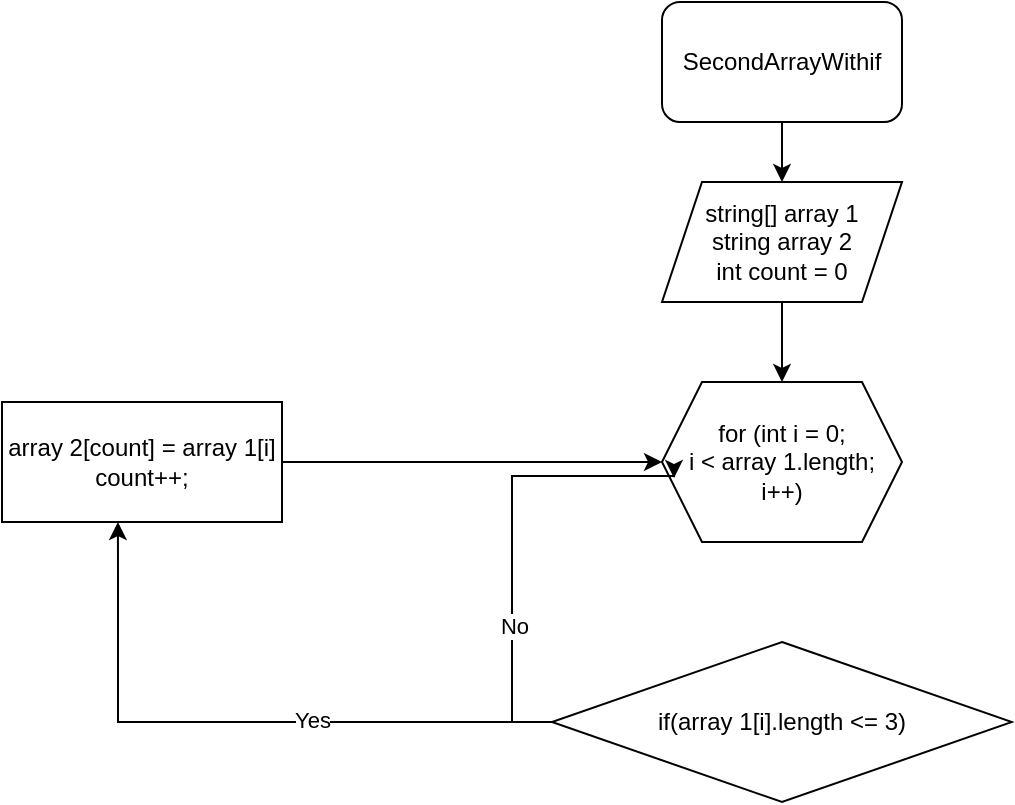 <mxfile version="20.7.4" type="device"><diagram id="38w4K8yVdDJrzcq1EROt" name="Страница 1"><mxGraphModel dx="1034" dy="394" grid="1" gridSize="10" guides="1" tooltips="1" connect="1" arrows="1" fold="1" page="1" pageScale="1" pageWidth="1169" pageHeight="827" math="0" shadow="0"><root><mxCell id="0"/><mxCell id="1" parent="0"/><mxCell id="vMpAZTbcQE6NNx3Ub60N-5" style="edgeStyle=orthogonalEdgeStyle;rounded=0;orthogonalLoop=1;jettySize=auto;html=1;exitX=0.5;exitY=1;exitDx=0;exitDy=0;entryX=0.5;entryY=0;entryDx=0;entryDy=0;" edge="1" parent="1" source="vMpAZTbcQE6NNx3Ub60N-3" target="vMpAZTbcQE6NNx3Ub60N-4"><mxGeometry relative="1" as="geometry"/></mxCell><mxCell id="vMpAZTbcQE6NNx3Ub60N-3" value="SecondArrayWithif" style="rounded=1;whiteSpace=wrap;html=1;" vertex="1" parent="1"><mxGeometry x="390" width="120" height="60" as="geometry"/></mxCell><mxCell id="vMpAZTbcQE6NNx3Ub60N-9" style="edgeStyle=orthogonalEdgeStyle;rounded=0;orthogonalLoop=1;jettySize=auto;html=1;exitX=0.5;exitY=1;exitDx=0;exitDy=0;entryX=0.5;entryY=0;entryDx=0;entryDy=0;" edge="1" parent="1" source="vMpAZTbcQE6NNx3Ub60N-4" target="vMpAZTbcQE6NNx3Ub60N-6"><mxGeometry relative="1" as="geometry"/></mxCell><mxCell id="vMpAZTbcQE6NNx3Ub60N-4" value="&lt;div&gt;string[] array 1&lt;/div&gt;&lt;div&gt;string array 2&lt;/div&gt;&lt;div&gt;int count = 0&lt;br&gt;&lt;/div&gt;" style="shape=parallelogram;perimeter=parallelogramPerimeter;whiteSpace=wrap;html=1;fixedSize=1;" vertex="1" parent="1"><mxGeometry x="390" y="90" width="120" height="60" as="geometry"/></mxCell><mxCell id="vMpAZTbcQE6NNx3Ub60N-6" value="&lt;div&gt;for (int i = 0;&lt;/div&gt;&lt;div&gt;i &amp;lt; array 1.length;&lt;/div&gt;&lt;div&gt;i++)&lt;br&gt;&lt;/div&gt;" style="shape=hexagon;perimeter=hexagonPerimeter2;whiteSpace=wrap;html=1;fixedSize=1;" vertex="1" parent="1"><mxGeometry x="390" y="190" width="120" height="80" as="geometry"/></mxCell><mxCell id="vMpAZTbcQE6NNx3Ub60N-10" style="edgeStyle=orthogonalEdgeStyle;rounded=0;orthogonalLoop=1;jettySize=auto;html=1;exitX=1;exitY=0.5;exitDx=0;exitDy=0;entryX=0;entryY=0.5;entryDx=0;entryDy=0;" edge="1" parent="1" source="vMpAZTbcQE6NNx3Ub60N-7" target="vMpAZTbcQE6NNx3Ub60N-6"><mxGeometry relative="1" as="geometry"/></mxCell><mxCell id="vMpAZTbcQE6NNx3Ub60N-7" value="&lt;div&gt;array 2[count] = array 1[i]&lt;/div&gt;&lt;div&gt;count++;&lt;br&gt;&lt;/div&gt;" style="rounded=0;whiteSpace=wrap;html=1;" vertex="1" parent="1"><mxGeometry x="60" y="200" width="140" height="60" as="geometry"/></mxCell><mxCell id="vMpAZTbcQE6NNx3Ub60N-11" style="edgeStyle=orthogonalEdgeStyle;rounded=0;orthogonalLoop=1;jettySize=auto;html=1;exitX=0;exitY=0.5;exitDx=0;exitDy=0;entryX=0.414;entryY=1;entryDx=0;entryDy=0;entryPerimeter=0;" edge="1" parent="1" source="vMpAZTbcQE6NNx3Ub60N-8" target="vMpAZTbcQE6NNx3Ub60N-7"><mxGeometry relative="1" as="geometry"/></mxCell><mxCell id="vMpAZTbcQE6NNx3Ub60N-15" value="Yes" style="edgeLabel;html=1;align=center;verticalAlign=middle;resizable=0;points=[];" vertex="1" connectable="0" parent="vMpAZTbcQE6NNx3Ub60N-11"><mxGeometry x="-0.243" y="-1" relative="1" as="geometry"><mxPoint as="offset"/></mxGeometry></mxCell><mxCell id="vMpAZTbcQE6NNx3Ub60N-14" style="edgeStyle=orthogonalEdgeStyle;rounded=0;orthogonalLoop=1;jettySize=auto;html=1;exitX=0;exitY=0.5;exitDx=0;exitDy=0;entryX=0.05;entryY=0.6;entryDx=0;entryDy=0;entryPerimeter=0;" edge="1" parent="1" source="vMpAZTbcQE6NNx3Ub60N-8" target="vMpAZTbcQE6NNx3Ub60N-6"><mxGeometry relative="1" as="geometry"><Array as="points"><mxPoint x="315" y="360"/><mxPoint x="315" y="237"/></Array></mxGeometry></mxCell><mxCell id="vMpAZTbcQE6NNx3Ub60N-16" value="No" style="edgeLabel;html=1;align=center;verticalAlign=middle;resizable=0;points=[];" vertex="1" connectable="0" parent="vMpAZTbcQE6NNx3Ub60N-14"><mxGeometry x="-0.393" y="-1" relative="1" as="geometry"><mxPoint as="offset"/></mxGeometry></mxCell><mxCell id="vMpAZTbcQE6NNx3Ub60N-8" value="if(array 1[i].length &amp;lt;= 3)" style="rhombus;whiteSpace=wrap;html=1;" vertex="1" parent="1"><mxGeometry x="335" y="320" width="230" height="80" as="geometry"/></mxCell></root></mxGraphModel></diagram></mxfile>